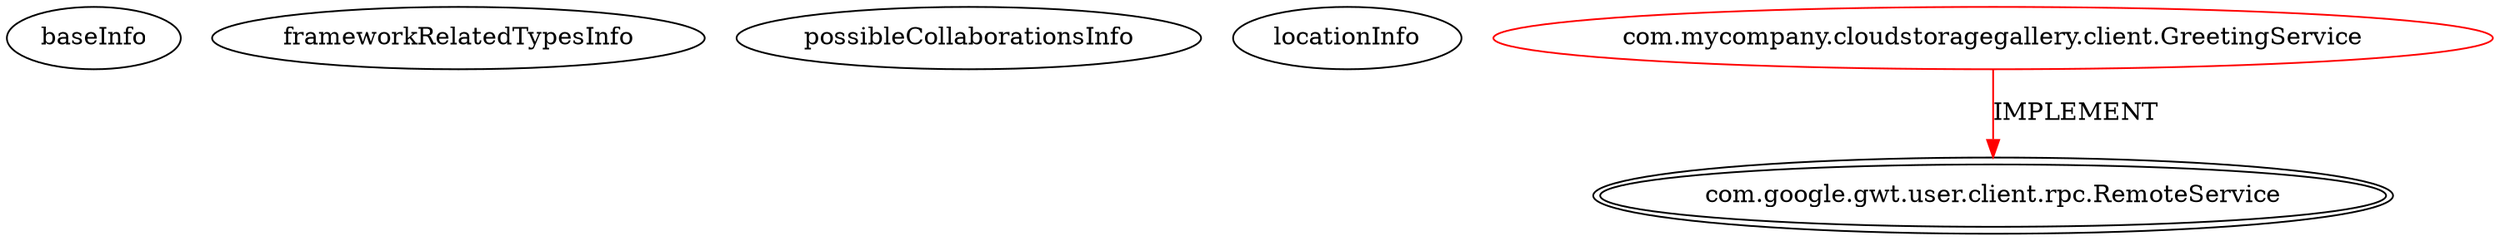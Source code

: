 digraph {
baseInfo[graphId=3404,category="extension_graph",isAnonymous=false,possibleRelation=false]
frameworkRelatedTypesInfo[0="com.google.gwt.user.client.rpc.RemoteService"]
possibleCollaborationsInfo[]
locationInfo[projectName="karuto-cloud-storage-gallery",filePath="/karuto-cloud-storage-gallery/cloud-storage-gallery-master/src/com/mycompany/cloudstoragegallery/client/GreetingService.java",contextSignature="GreetingService",graphId="3404"]
0[label="com.mycompany.cloudstoragegallery.client.GreetingService",vertexType="ROOT_CLIENT_CLASS_DECLARATION",isFrameworkType=false,color=red]
1[label="com.google.gwt.user.client.rpc.RemoteService",vertexType="FRAMEWORK_INTERFACE_TYPE",isFrameworkType=true,peripheries=2]
0->1[label="IMPLEMENT",color=red]
}
